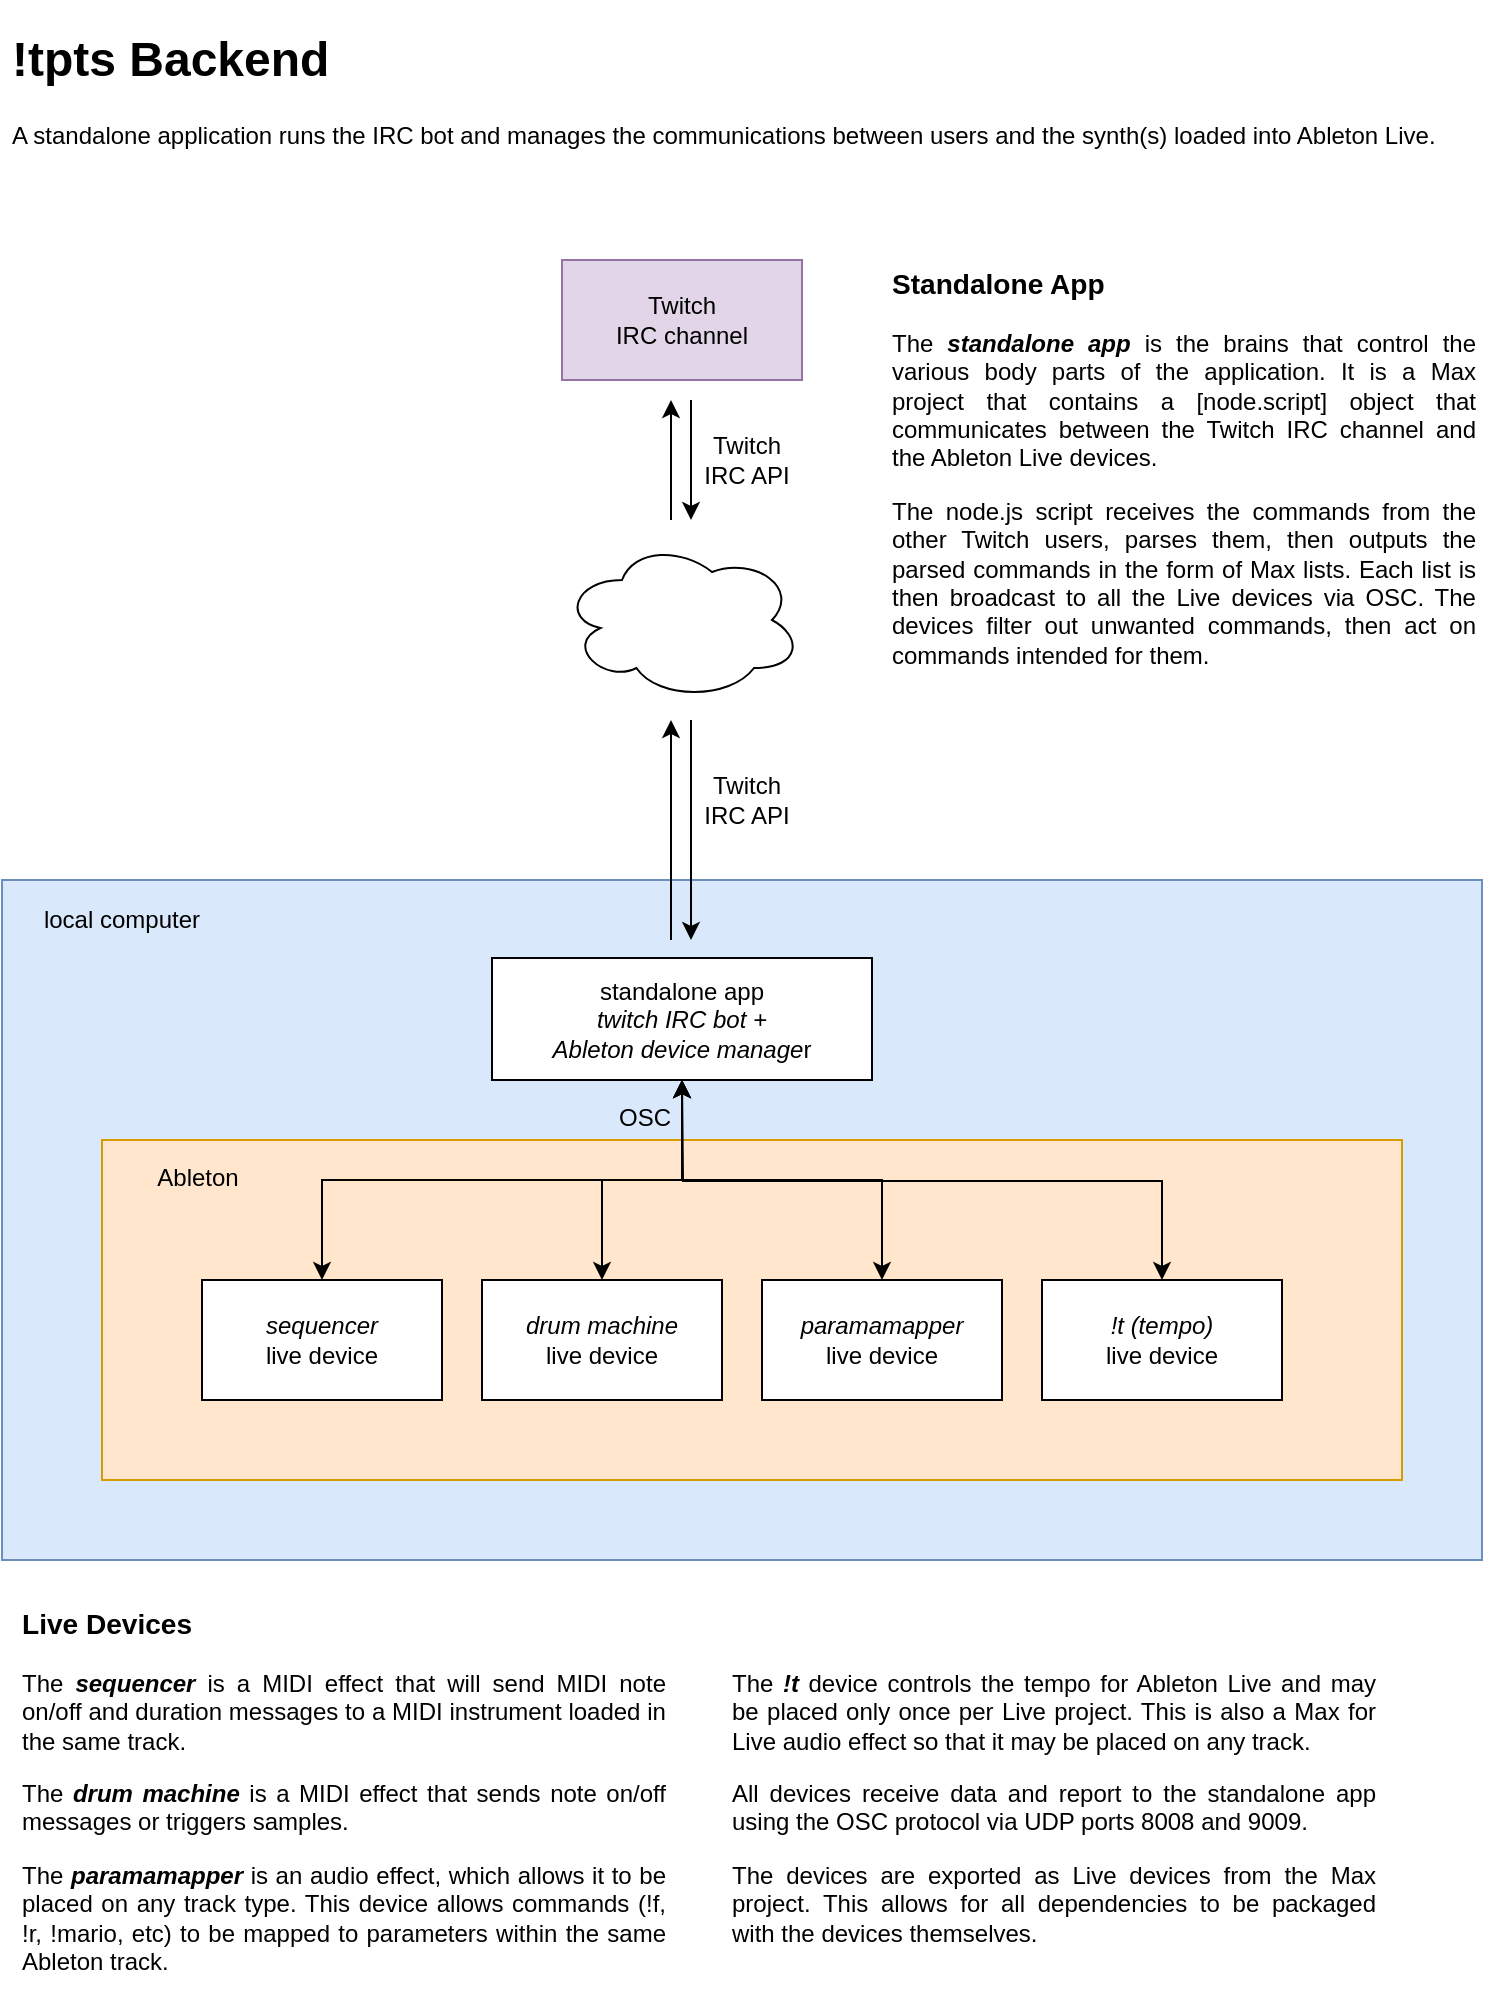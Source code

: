 <mxfile version="14.4.3" type="device"><diagram id="_BM1NWJ5fqpvUmh3_uww" name="Page-1"><mxGraphModel dx="1106" dy="997" grid="1" gridSize="10" guides="1" tooltips="1" connect="1" arrows="1" fold="1" page="1" pageScale="1" pageWidth="850" pageHeight="1100" math="0" shadow="0"><root><mxCell id="0"/><mxCell id="1" parent="0"/><mxCell id="P6YT97VFDCRjkMu6PGU4-7" value="" style="rounded=0;whiteSpace=wrap;html=1;align=left;fillColor=#dae8fc;strokeColor=#6c8ebf;" vertex="1" parent="1"><mxGeometry x="50" y="490" width="740" height="340" as="geometry"/></mxCell><mxCell id="P6YT97VFDCRjkMu6PGU4-16" value="" style="rounded=0;whiteSpace=wrap;html=1;fillColor=#ffe6cc;strokeColor=#d79b00;" vertex="1" parent="1"><mxGeometry x="100" y="620" width="650" height="170" as="geometry"/></mxCell><mxCell id="P6YT97VFDCRjkMu6PGU4-1" value="" style="ellipse;shape=cloud;whiteSpace=wrap;html=1;" vertex="1" parent="1"><mxGeometry x="330" y="320" width="120" height="80" as="geometry"/></mxCell><mxCell id="P6YT97VFDCRjkMu6PGU4-3" value="Twitch&lt;br&gt;IRC channel" style="rounded=0;whiteSpace=wrap;html=1;fillColor=#e1d5e7;strokeColor=#9673a6;" vertex="1" parent="1"><mxGeometry x="330" y="180" width="120" height="60" as="geometry"/></mxCell><mxCell id="P6YT97VFDCRjkMu6PGU4-4" value="" style="endArrow=classic;html=1;" edge="1" parent="1"><mxGeometry width="50" height="50" relative="1" as="geometry"><mxPoint x="384.5" y="310" as="sourcePoint"/><mxPoint x="384.5" y="250" as="targetPoint"/></mxGeometry></mxCell><mxCell id="P6YT97VFDCRjkMu6PGU4-5" value="" style="endArrow=classic;html=1;" edge="1" parent="1"><mxGeometry width="50" height="50" relative="1" as="geometry"><mxPoint x="394.5" y="250" as="sourcePoint"/><mxPoint x="394.5" y="310" as="targetPoint"/></mxGeometry></mxCell><mxCell id="P6YT97VFDCRjkMu6PGU4-10" value="local computer" style="text;html=1;strokeColor=none;fillColor=none;align=center;verticalAlign=middle;whiteSpace=wrap;rounded=0;" vertex="1" parent="1"><mxGeometry x="50" y="500" width="120" height="20" as="geometry"/></mxCell><mxCell id="P6YT97VFDCRjkMu6PGU4-25" style="edgeStyle=orthogonalEdgeStyle;rounded=0;orthogonalLoop=1;jettySize=auto;html=1;exitX=0.5;exitY=1;exitDx=0;exitDy=0;entryX=0.5;entryY=0;entryDx=0;entryDy=0;startArrow=classic;startFill=1;" edge="1" parent="1" source="P6YT97VFDCRjkMu6PGU4-11" target="P6YT97VFDCRjkMu6PGU4-15"><mxGeometry relative="1" as="geometry"/></mxCell><mxCell id="P6YT97VFDCRjkMu6PGU4-11" value="standalone app&lt;br&gt;&lt;i&gt;twitch IRC bot +&lt;br&gt;Ableton device manage&lt;/i&gt;r" style="rounded=0;whiteSpace=wrap;html=1;" vertex="1" parent="1"><mxGeometry x="295" y="529" width="190" height="61" as="geometry"/></mxCell><mxCell id="P6YT97VFDCRjkMu6PGU4-12" value="" style="group" vertex="1" connectable="0" parent="1"><mxGeometry x="384.5" y="410" width="10" height="110" as="geometry"/></mxCell><mxCell id="P6YT97VFDCRjkMu6PGU4-8" value="" style="endArrow=classic;html=1;" edge="1" parent="P6YT97VFDCRjkMu6PGU4-12"><mxGeometry width="50" height="50" relative="1" as="geometry"><mxPoint y="110" as="sourcePoint"/><mxPoint as="targetPoint"/></mxGeometry></mxCell><mxCell id="P6YT97VFDCRjkMu6PGU4-9" value="" style="endArrow=classic;html=1;" edge="1" parent="P6YT97VFDCRjkMu6PGU4-12"><mxGeometry width="50" height="50" relative="1" as="geometry"><mxPoint x="10" as="sourcePoint"/><mxPoint x="10" y="110" as="targetPoint"/></mxGeometry></mxCell><mxCell id="P6YT97VFDCRjkMu6PGU4-13" value="Twitch IRC API" style="text;html=1;strokeColor=none;fillColor=none;align=center;verticalAlign=middle;whiteSpace=wrap;rounded=0;" vertex="1" parent="1"><mxGeometry x="394.5" y="430" width="55" height="40" as="geometry"/></mxCell><mxCell id="P6YT97VFDCRjkMu6PGU4-14" value="Twitch IRC API" style="text;html=1;strokeColor=none;fillColor=none;align=center;verticalAlign=middle;whiteSpace=wrap;rounded=0;" vertex="1" parent="1"><mxGeometry x="395" y="260" width="55" height="40" as="geometry"/></mxCell><mxCell id="P6YT97VFDCRjkMu6PGU4-15" value="&lt;i&gt;sequencer&lt;/i&gt;&lt;br&gt;live device" style="rounded=0;whiteSpace=wrap;html=1;" vertex="1" parent="1"><mxGeometry x="150" y="690" width="120" height="60" as="geometry"/></mxCell><mxCell id="P6YT97VFDCRjkMu6PGU4-17" value="Ableton" style="text;html=1;strokeColor=none;fillColor=none;align=center;verticalAlign=middle;whiteSpace=wrap;rounded=0;" vertex="1" parent="1"><mxGeometry x="108" y="629" width="80" height="20" as="geometry"/></mxCell><mxCell id="P6YT97VFDCRjkMu6PGU4-27" style="edgeStyle=orthogonalEdgeStyle;rounded=0;orthogonalLoop=1;jettySize=auto;html=1;exitX=0.5;exitY=0;exitDx=0;exitDy=0;entryX=0.5;entryY=1;entryDx=0;entryDy=0;startArrow=classic;startFill=1;" edge="1" parent="1" source="P6YT97VFDCRjkMu6PGU4-26" target="P6YT97VFDCRjkMu6PGU4-11"><mxGeometry relative="1" as="geometry"/></mxCell><mxCell id="P6YT97VFDCRjkMu6PGU4-26" value="&lt;i&gt;drum machine&lt;/i&gt;&lt;br&gt;live device" style="rounded=0;whiteSpace=wrap;html=1;" vertex="1" parent="1"><mxGeometry x="290" y="690" width="120" height="60" as="geometry"/></mxCell><mxCell id="P6YT97VFDCRjkMu6PGU4-29" style="edgeStyle=orthogonalEdgeStyle;rounded=0;orthogonalLoop=1;jettySize=auto;html=1;exitX=0.5;exitY=0;exitDx=0;exitDy=0;entryX=0.5;entryY=1;entryDx=0;entryDy=0;startArrow=classic;startFill=1;" edge="1" parent="1" source="P6YT97VFDCRjkMu6PGU4-28" target="P6YT97VFDCRjkMu6PGU4-11"><mxGeometry relative="1" as="geometry"/></mxCell><mxCell id="P6YT97VFDCRjkMu6PGU4-28" value="&lt;i&gt;paramamapper&lt;/i&gt;&lt;br&gt;live device" style="rounded=0;whiteSpace=wrap;html=1;" vertex="1" parent="1"><mxGeometry x="430" y="690" width="120" height="60" as="geometry"/></mxCell><mxCell id="P6YT97VFDCRjkMu6PGU4-31" style="edgeStyle=orthogonalEdgeStyle;rounded=0;orthogonalLoop=1;jettySize=auto;html=1;exitX=0.5;exitY=0;exitDx=0;exitDy=0;startArrow=classic;startFill=1;" edge="1" parent="1" source="P6YT97VFDCRjkMu6PGU4-30"><mxGeometry relative="1" as="geometry"><mxPoint x="390" y="590" as="targetPoint"/></mxGeometry></mxCell><mxCell id="P6YT97VFDCRjkMu6PGU4-30" value="&lt;i&gt;!t (tempo)&lt;/i&gt;&lt;br&gt;live device" style="rounded=0;whiteSpace=wrap;html=1;" vertex="1" parent="1"><mxGeometry x="570" y="690" width="120" height="60" as="geometry"/></mxCell><mxCell id="P6YT97VFDCRjkMu6PGU4-32" value="OSC" style="text;html=1;strokeColor=none;fillColor=none;align=center;verticalAlign=middle;whiteSpace=wrap;rounded=0;" vertex="1" parent="1"><mxGeometry x="344" y="589" width="55" height="40" as="geometry"/></mxCell><mxCell id="P6YT97VFDCRjkMu6PGU4-33" value="&lt;h1&gt;!tpts Backend&lt;/h1&gt;&lt;p&gt;A standalone application runs the IRC bot and manages the communications between users and the synth(s) loaded into Ableton Live.&amp;nbsp;&lt;/p&gt;" style="text;html=1;strokeColor=none;fillColor=none;spacing=5;spacingTop=-20;whiteSpace=wrap;overflow=hidden;rounded=0;" vertex="1" parent="1"><mxGeometry x="50" y="60" width="740" height="120" as="geometry"/></mxCell><mxCell id="P6YT97VFDCRjkMu6PGU4-35" value="&lt;h3 style=&quot;text-align: justify&quot;&gt;Live Devices&lt;/h3&gt;&lt;p style=&quot;text-align: justify&quot;&gt;The &lt;i&gt;&lt;b&gt;sequencer&lt;/b&gt;&lt;/i&gt; is a MIDI effect that will send MIDI note on/off and duration messages to a MIDI instrument loaded in the same track.&lt;br&gt;&lt;/p&gt;&lt;p style=&quot;text-align: justify&quot;&gt;The &lt;i&gt;&lt;b&gt;drum machine&lt;/b&gt;&lt;/i&gt; is a MIDI effect that sends note on/off messages or triggers samples.&lt;/p&gt;&lt;p style=&quot;text-align: justify&quot;&gt;The &lt;i&gt;&lt;b&gt;paramamapper&lt;/b&gt;&lt;/i&gt; is an audio effect, which allows it to be placed on any track type. This device allows commands (!f, !r, !mario, etc) to be mapped to parameters within the same Ableton track.&lt;/p&gt;&lt;p style=&quot;text-align: justify&quot;&gt;&lt;br&gt;&lt;/p&gt;" style="text;html=1;strokeColor=none;fillColor=none;spacing=5;spacingTop=-20;whiteSpace=wrap;overflow=hidden;rounded=0;" vertex="1" parent="1"><mxGeometry x="54.5" y="850" width="330" height="200" as="geometry"/></mxCell><mxCell id="P6YT97VFDCRjkMu6PGU4-36" value="&lt;h3 style=&quot;text-align: justify&quot;&gt;&lt;br&gt;&lt;/h3&gt;&lt;p style=&quot;text-align: justify&quot;&gt;The &lt;b&gt;&lt;i&gt;!t&lt;/i&gt;&lt;/b&gt; device controls the tempo for Ableton Live and may be placed only once per Live project. This is also a Max for Live audio effect so that it may be placed on any track.&lt;/p&gt;&lt;p style=&quot;text-align: justify&quot;&gt;All devices receive data and report to the standalone app using the OSC protocol via UDP ports 8008 and 9009.&lt;/p&gt;&lt;p style=&quot;text-align: justify&quot;&gt;The devices are exported as Live devices from the Max project. This allows for all dependencies to be packaged with the devices themselves.&lt;/p&gt;" style="text;html=1;strokeColor=none;fillColor=none;spacing=5;spacingTop=-20;whiteSpace=wrap;overflow=hidden;rounded=0;" vertex="1" parent="1"><mxGeometry x="410" y="850" width="330" height="200" as="geometry"/></mxCell><mxCell id="P6YT97VFDCRjkMu6PGU4-37" value="&lt;h3 style=&quot;text-align: justify&quot;&gt;Standalone App&lt;/h3&gt;&lt;p style=&quot;text-align: justify&quot;&gt;The &lt;i&gt;&lt;b&gt;standalone app&lt;/b&gt;&lt;/i&gt;&amp;nbsp;is the brains that control the various body parts of the application. It is a Max project that contains a [node.script] object that communicates between the Twitch IRC channel and the Ableton Live devices.&amp;nbsp;&lt;/p&gt;&lt;p style=&quot;text-align: justify&quot;&gt;The node.js script receives the commands from the other Twitch users, parses them, then outputs the parsed commands in the form of Max lists. Each list is then broadcast to all the Live devices via OSC. The devices filter out unwanted commands, then act on commands intended for them.&amp;nbsp;&lt;/p&gt;" style="text;html=1;strokeColor=none;fillColor=none;spacing=5;spacingTop=-20;whiteSpace=wrap;overflow=hidden;rounded=0;" vertex="1" parent="1"><mxGeometry x="490" y="180" width="300" height="210" as="geometry"/></mxCell></root></mxGraphModel></diagram></mxfile>
